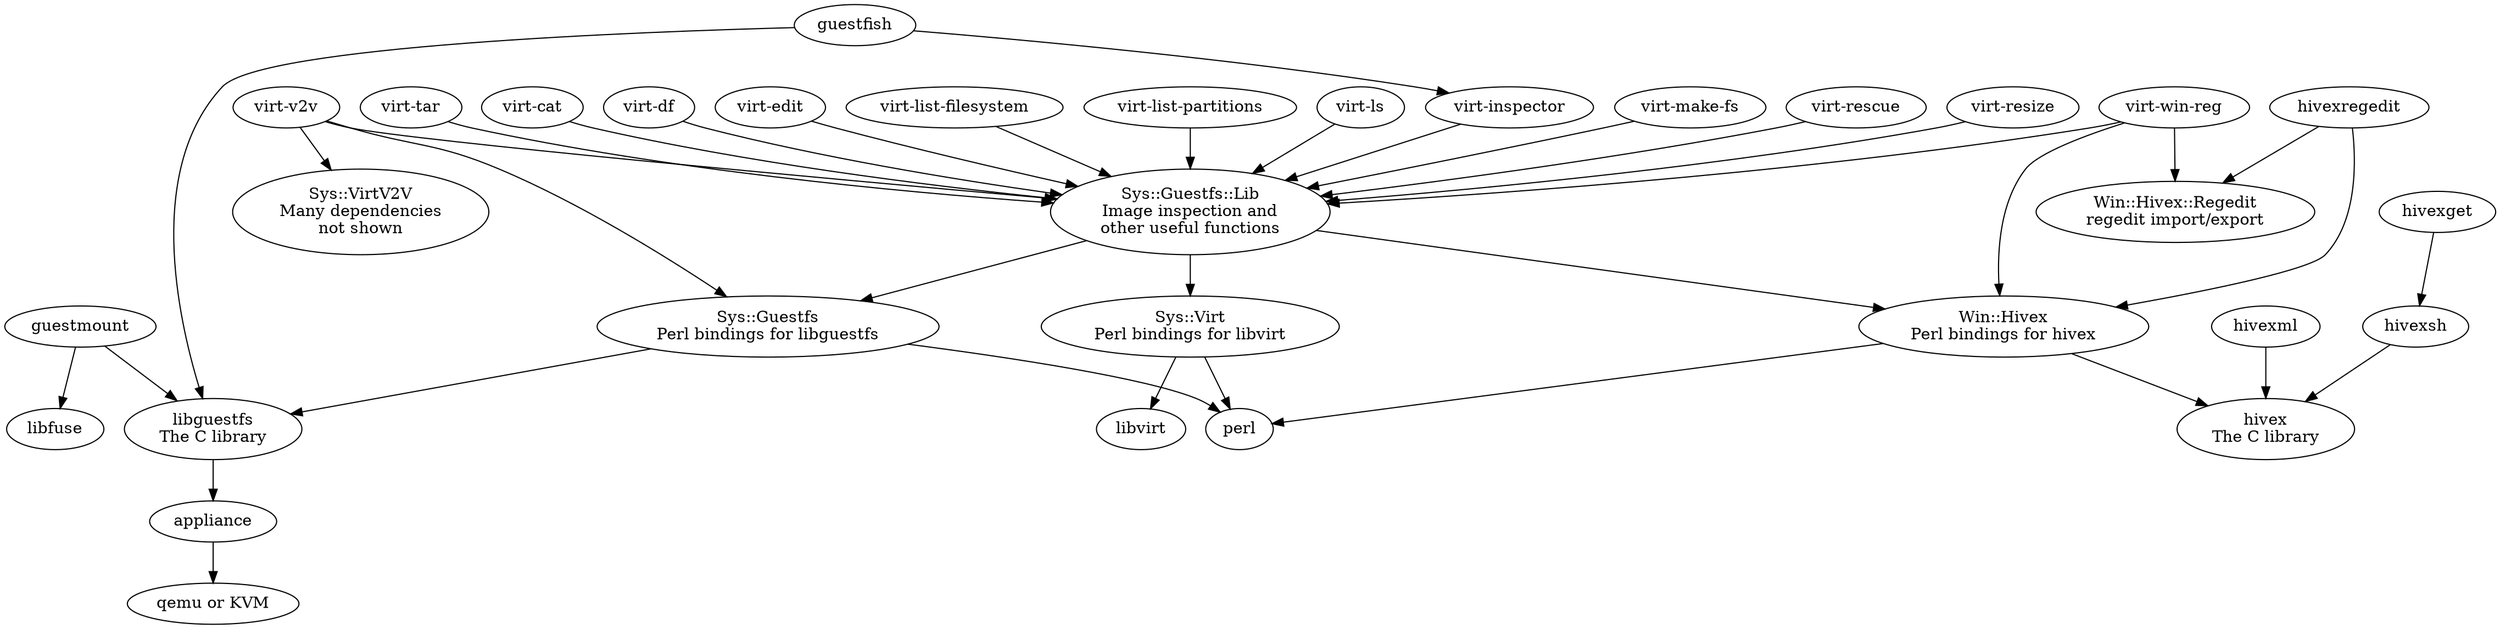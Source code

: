 /* -*- C -*- */
/* libguestfs ecosystem dependency diagram
 * Copyright (C) 2010 Red Hat Inc.
 *
 * This program is free software; you can redistribute it and/or modify
 * it under the terms of the GNU General Public License as published by
 * the Free Software Foundation; either version 2 of the License, or
 * (at your option) any later version.
 *
 * This program is distributed in the hope that it will be useful,
 * but WITHOUT ANY WARRANTY; without even the implied warranty of
 * MERCHANTABILITY or FITNESS FOR A PARTICULAR PURPOSE.  See the
 * GNU General Public License for more details.
 *
 * You should have received a copy of the GNU General Public License
 * along with this program; if not, write to the Free Software
 * Foundation, Inc., 675 Mass Ave, Cambridge, MA 02139, USA.
 */

/* LAST UPDATE: 2010-04-30.
 *
 * If the current date is significantly later than the date above,
 * then beware this diagram may be out of date.
 */

/* Note this diagram is greatly simplified.
 *
 * Some direct dependencies are omitted, if they are implied by
 * indirect dependencies.  eg.  All the tools need perl &
 * Sys::Guestfs, but if they have a dependency on Sys::Guestfs::Lib we
 * only show that.
 *
 * Perl libraries which are not part of base perl are not shown (eg.
 * XML::Writer).
 */

digraph G {
  /* Top-level libguestfs tools and what they immediately depend on. */
  "virt-cat" -> "Sys::Guestfs::Lib";
  "virt-df" -> "Sys::Guestfs::Lib";
  "virt-edit" -> "Sys::Guestfs::Lib";
  "virt-list-filesystem" -> "Sys::Guestfs::Lib";
  "virt-list-partitions" -> "Sys::Guestfs::Lib";
  "virt-ls" -> "Sys::Guestfs::Lib";
  "virt-make-fs" -> "Sys::Guestfs::Lib";
  "virt-rescue" -> "Sys::Guestfs::Lib";
  "virt-resize" -> "Sys::Guestfs::Lib";
  "virt-tar" -> "Sys::Guestfs::Lib";
  "virt-win-reg" -> "Sys::Guestfs::Lib";
  "virt-win-reg" -> "Win::Hivex";
  "virt-win-reg" -> "Win::Hivex::Regedit";

  "virt-inspector" -> "Sys::Guestfs::Lib";

  guestfish -> libguestfs;
  guestfish -> "virt-inspector"; /* to implement -i option */

  guestmount -> libguestfs;
  guestmount -> libfuse;

  /* virt-v2v (greatly simplified) */
  "virt-v2v" -> "Sys::Guestfs";
  "virt-v2v" -> "Sys::Guestfs::Lib";
  "virt-v2v" -> "Sys::VirtV2V";
  "Sys::VirtV2V" [label="Sys::VirtV2V\nMany dependencies\nnot shown"];

  /* Perl bindings and libraries for libguestfs. */
  "Sys::Guestfs" -> libguestfs;
  "Sys::Guestfs" -> perl;
  "Sys::Guestfs" [label="Sys::Guestfs\nPerl bindings for libguestfs"];
  "Sys::Guestfs::Lib" -> "Sys::Guestfs";
  "Sys::Guestfs::Lib" -> "Sys::Virt";
  "Sys::Guestfs::Lib" -> "Win::Hivex";
  "Sys::Guestfs::Lib" [label="Sys::Guestfs::Lib\nImage inspection and\nother useful functions"];

  /* Libguestfs C library. */
  libguestfs -> appliance -> "qemu or KVM";
  libguestfs [label="libguestfs\nThe C library"];

  /* Top-level hivex tools. */
  hivexregedit -> "Win::Hivex";
  hivexregedit -> "Win::Hivex::Regedit";
  hivexsh -> libhivex;
  hivexml -> libhivex;
  hivexget -> hivexsh; /* This tool is obsolete now. */

  /* Perl bindings and libraries for hivex. */
  "Win::Hivex" -> libhivex;
  "Win::Hivex" -> perl;
  "Win::Hivex" [label="Win::Hivex\nPerl bindings for hivex"];
  "Win::Hivex::Regedit" [label="Win::Hivex::Regedit\nregedit import/export"];

  /* Hivex C library. */
  libhivex [label="hivex\nThe C library"];

  /* libvirt. */
  "Sys::Virt" -> libvirt;
  "Sys::Virt" -> perl;
  "Sys::Virt" [label="Sys::Virt\nPerl bindings for libvirt"];
}
